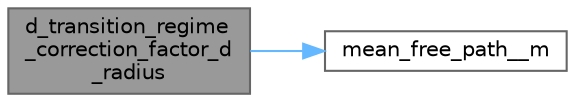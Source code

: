 digraph "d_transition_regime_correction_factor_d_radius"
{
 // LATEX_PDF_SIZE
  bgcolor="transparent";
  edge [fontname=Helvetica,fontsize=10,labelfontname=Helvetica,labelfontsize=10];
  node [fontname=Helvetica,fontsize=10,shape=box,height=0.2,width=0.4];
  rankdir="LR";
  Node1 [label="d_transition_regime\l_correction_factor_d\l_radius",height=0.2,width=0.4,color="gray40", fillcolor="grey60", style="filled", fontcolor="black",tooltip=" "];
  Node1 -> Node2 [color="steelblue1",style="solid"];
  Node2 [label="mean_free_path__m",height=0.2,width=0.4,color="grey40", fillcolor="white", style="filled",URL="$util_8h.html#ae1c969544a10c17746622cf73186835c",tooltip=" "];
}
